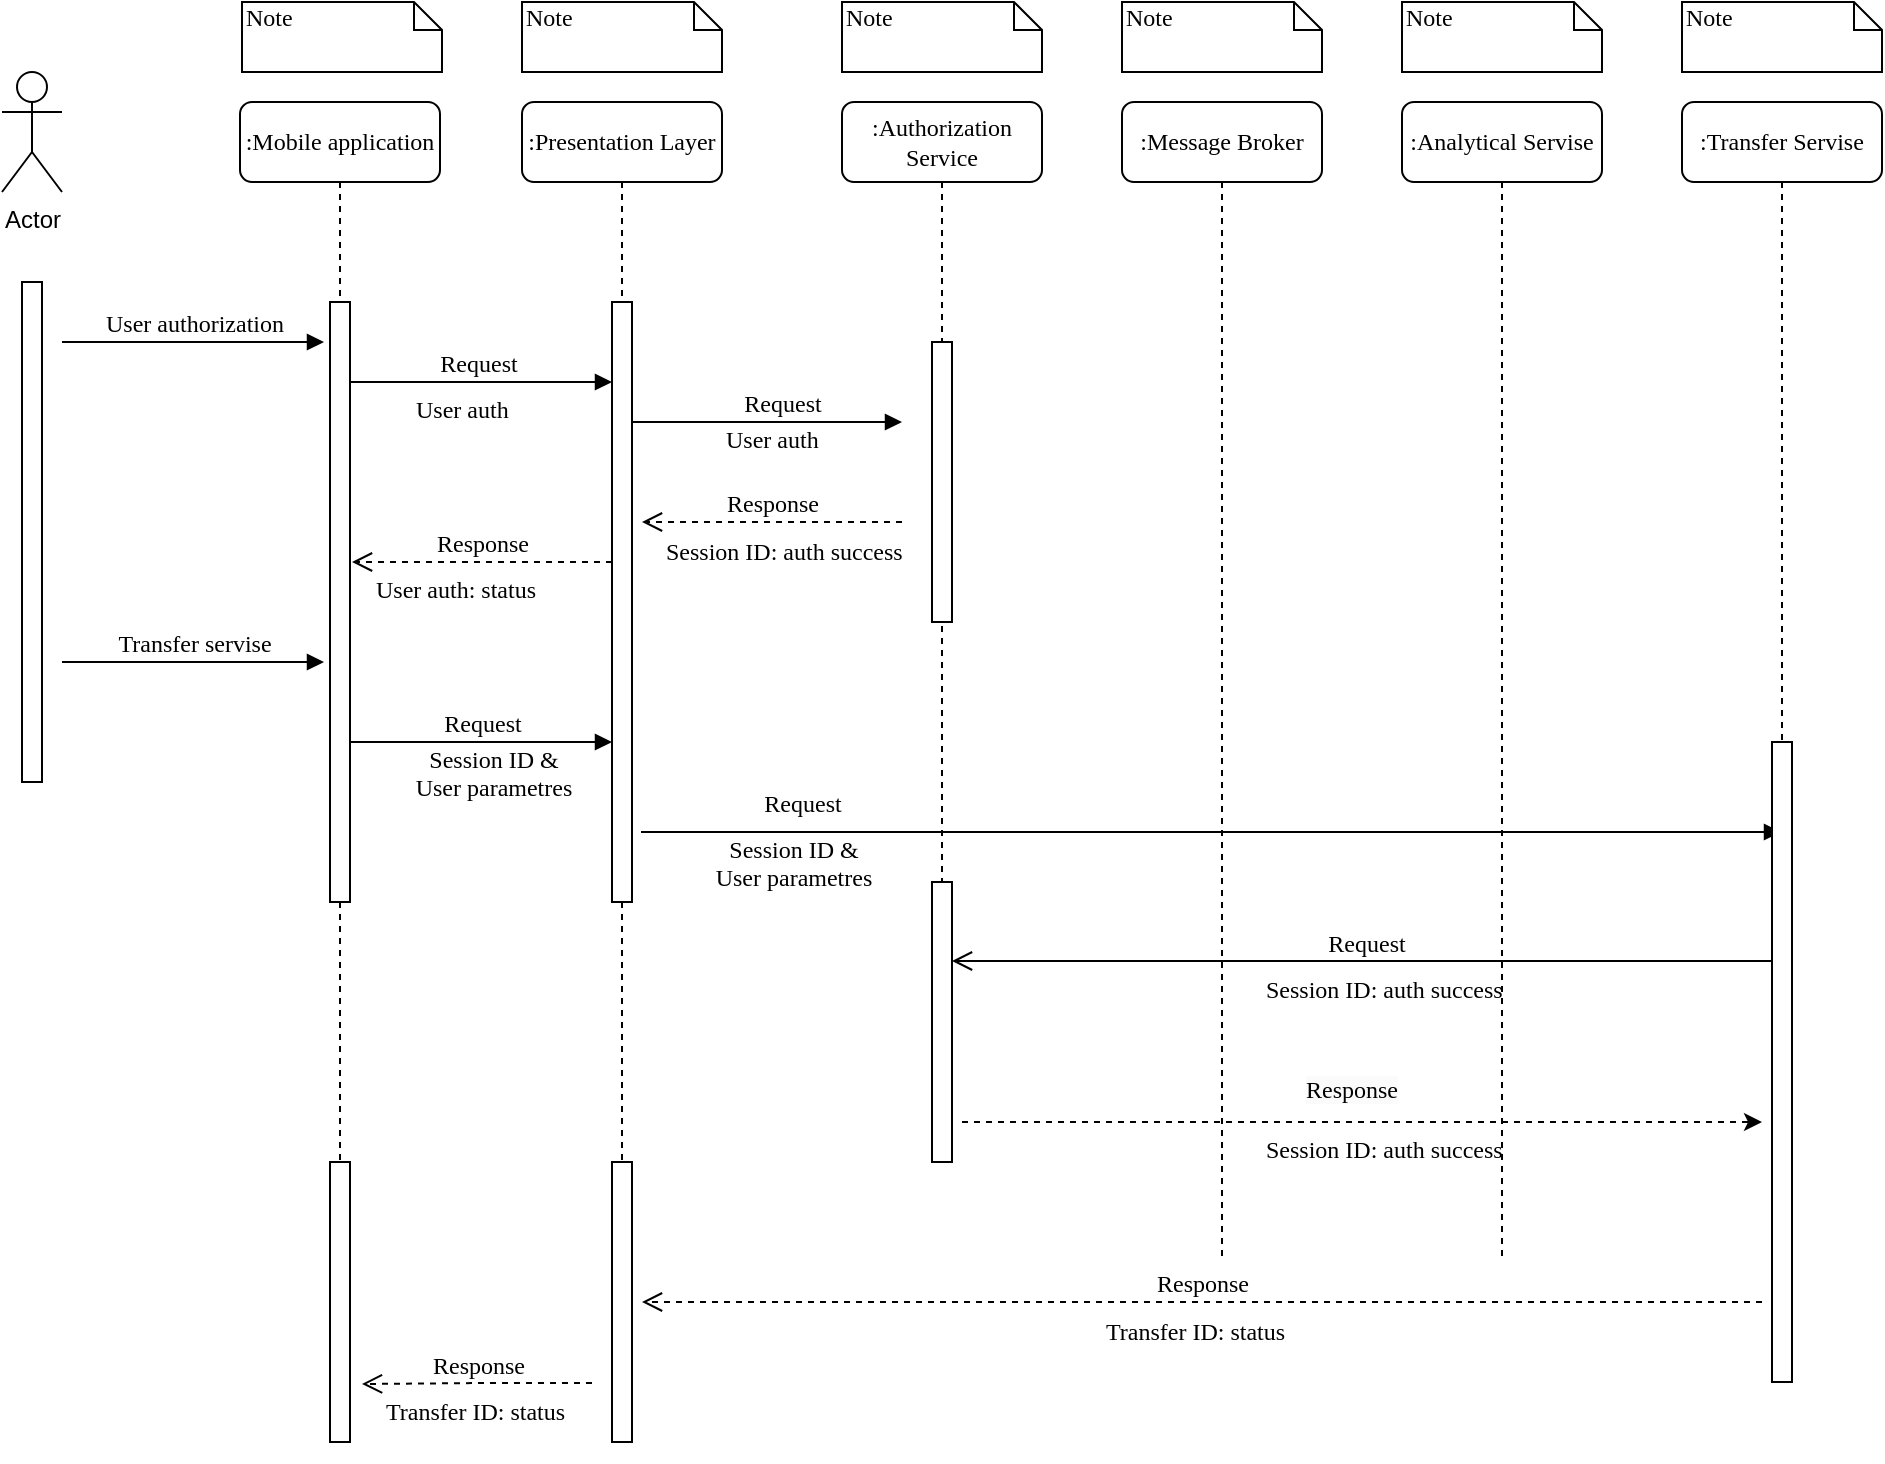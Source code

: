 <mxfile version="24.3.1" type="github" pages="2">
  <diagram name="Sequence Diagram" id="13e1069c-82ec-6db2-03f1-153e76fe0fe0">
    <mxGraphModel dx="2222" dy="761" grid="1" gridSize="10" guides="1" tooltips="1" connect="1" arrows="1" fold="1" page="1" pageScale="1" pageWidth="1100" pageHeight="850" background="none" math="0" shadow="0">
      <root>
        <mxCell id="0" />
        <mxCell id="1" parent="0" />
        <mxCell id="7baba1c4bc27f4b0-2" value=":Presentation Layer" style="shape=umlLifeline;perimeter=lifelinePerimeter;whiteSpace=wrap;html=1;container=1;collapsible=0;recursiveResize=0;outlineConnect=0;rounded=1;shadow=0;comic=0;labelBackgroundColor=none;strokeWidth=1;fontFamily=Verdana;fontSize=12;align=center;" parent="1" vertex="1">
          <mxGeometry x="240" y="80" width="100" height="670" as="geometry" />
        </mxCell>
        <mxCell id="7baba1c4bc27f4b0-10" value="" style="html=1;points=[];perimeter=orthogonalPerimeter;rounded=0;shadow=0;comic=0;labelBackgroundColor=none;strokeWidth=1;fontFamily=Verdana;fontSize=12;align=center;" parent="7baba1c4bc27f4b0-2" vertex="1">
          <mxGeometry x="45" y="100" width="10" height="300" as="geometry" />
        </mxCell>
        <mxCell id="jN_mF1JHOOw9a9R-ACRh-10" value="Request" style="html=1;verticalAlign=bottom;endArrow=block;labelBackgroundColor=none;fontFamily=Verdana;fontSize=12;edgeStyle=elbowEdgeStyle;elbow=vertical;" edge="1" parent="7baba1c4bc27f4b0-2">
          <mxGeometry x="0.007" relative="1" as="geometry">
            <mxPoint x="-90" y="140" as="sourcePoint" />
            <mxPoint x="45" y="140" as="targetPoint" />
            <mxPoint as="offset" />
          </mxGeometry>
        </mxCell>
        <mxCell id="jN_mF1JHOOw9a9R-ACRh-13" value="Response" style="html=1;verticalAlign=bottom;endArrow=open;dashed=1;endSize=8;labelBackgroundColor=none;fontFamily=Verdana;fontSize=12;edgeStyle=elbowEdgeStyle;elbow=horizontal;" edge="1" parent="7baba1c4bc27f4b0-2">
          <mxGeometry relative="1" as="geometry">
            <mxPoint x="-85" y="230" as="targetPoint" />
            <Array as="points">
              <mxPoint x="-10" y="230" />
              <mxPoint x="20" y="230" />
            </Array>
            <mxPoint x="45" y="230" as="sourcePoint" />
            <mxPoint as="offset" />
          </mxGeometry>
        </mxCell>
        <mxCell id="jN_mF1JHOOw9a9R-ACRh-14" value="&lt;div style=&quot;text-align: center;&quot;&gt;&lt;font face=&quot;Verdana&quot;&gt;User auth:&amp;nbsp;status&lt;/font&gt;&lt;/div&gt;" style="text;whiteSpace=wrap;html=1;" vertex="1" parent="7baba1c4bc27f4b0-2">
          <mxGeometry x="-75" y="230" width="110" height="30" as="geometry" />
        </mxCell>
        <mxCell id="jN_mF1JHOOw9a9R-ACRh-19" value="Request" style="html=1;verticalAlign=bottom;endArrow=block;entryX=0;entryY=0;labelBackgroundColor=none;fontFamily=Verdana;fontSize=12;edgeStyle=elbowEdgeStyle;elbow=vertical;" edge="1" parent="7baba1c4bc27f4b0-2">
          <mxGeometry x="0.008" relative="1" as="geometry">
            <mxPoint x="-86" y="320" as="sourcePoint" />
            <mxPoint x="45" y="320" as="targetPoint" />
            <mxPoint as="offset" />
          </mxGeometry>
        </mxCell>
        <mxCell id="jN_mF1JHOOw9a9R-ACRh-44" value="" style="html=1;points=[];perimeter=orthogonalPerimeter;rounded=0;shadow=0;comic=0;labelBackgroundColor=none;strokeWidth=1;fontFamily=Verdana;fontSize=12;align=center;" vertex="1" parent="7baba1c4bc27f4b0-2">
          <mxGeometry x="45" y="530" width="10" height="140" as="geometry" />
        </mxCell>
        <mxCell id="7baba1c4bc27f4b0-3" value=":Authorization Service" style="shape=umlLifeline;perimeter=lifelinePerimeter;whiteSpace=wrap;html=1;container=1;collapsible=0;recursiveResize=0;outlineConnect=0;rounded=1;shadow=0;comic=0;labelBackgroundColor=none;strokeWidth=1;fontFamily=Verdana;fontSize=12;align=center;" parent="1" vertex="1">
          <mxGeometry x="400" y="80" width="100" height="530" as="geometry" />
        </mxCell>
        <mxCell id="7baba1c4bc27f4b0-13" value="" style="html=1;points=[];perimeter=orthogonalPerimeter;rounded=0;shadow=0;comic=0;labelBackgroundColor=none;strokeWidth=1;fontFamily=Verdana;fontSize=12;align=center;" parent="7baba1c4bc27f4b0-3" vertex="1">
          <mxGeometry x="45" y="120" width="10" height="140" as="geometry" />
        </mxCell>
        <mxCell id="7baba1c4bc27f4b0-21" value="Response" style="html=1;verticalAlign=bottom;endArrow=open;dashed=1;endSize=8;labelBackgroundColor=none;fontFamily=Verdana;fontSize=12;edgeStyle=elbowEdgeStyle;elbow=horizontal;" parent="7baba1c4bc27f4b0-3" edge="1">
          <mxGeometry relative="1" as="geometry">
            <mxPoint x="-100" y="210" as="targetPoint" />
            <Array as="points">
              <mxPoint x="-25" y="210" />
              <mxPoint x="5" y="210" />
            </Array>
            <mxPoint x="30" y="210" as="sourcePoint" />
            <mxPoint as="offset" />
          </mxGeometry>
        </mxCell>
        <mxCell id="jN_mF1JHOOw9a9R-ACRh-12" value="&lt;div style=&quot;text-align: center;&quot;&gt;&lt;font face=&quot;Verdana&quot;&gt;&lt;span style=&quot;text-wrap: nowrap;&quot;&gt;Session ID: auth&amp;nbsp;&lt;/span&gt;success&lt;/font&gt;&lt;/div&gt;" style="text;whiteSpace=wrap;html=1;" vertex="1" parent="7baba1c4bc27f4b0-3">
          <mxGeometry x="-90" y="210.5" width="110" height="40" as="geometry" />
        </mxCell>
        <mxCell id="jN_mF1JHOOw9a9R-ACRh-21" value="Request" style="html=1;verticalAlign=bottom;endArrow=block;labelBackgroundColor=none;fontFamily=Verdana;fontSize=12;edgeStyle=elbowEdgeStyle;elbow=vertical;" edge="1" parent="7baba1c4bc27f4b0-3" target="7baba1c4bc27f4b0-6">
          <mxGeometry x="-0.718" y="5" relative="1" as="geometry">
            <mxPoint x="-100.5" y="365" as="sourcePoint" />
            <mxPoint x="170" y="370" as="targetPoint" />
            <mxPoint as="offset" />
          </mxGeometry>
        </mxCell>
        <mxCell id="jN_mF1JHOOw9a9R-ACRh-23" value="" style="html=1;points=[];perimeter=orthogonalPerimeter;rounded=0;shadow=0;comic=0;labelBackgroundColor=none;strokeWidth=1;fontFamily=Verdana;fontSize=12;align=center;" vertex="1" parent="7baba1c4bc27f4b0-3">
          <mxGeometry x="45" y="390" width="10" height="140" as="geometry" />
        </mxCell>
        <mxCell id="7baba1c4bc27f4b0-4" value=":Message Broker" style="shape=umlLifeline;perimeter=lifelinePerimeter;whiteSpace=wrap;html=1;container=1;collapsible=0;recursiveResize=0;outlineConnect=0;rounded=1;shadow=0;comic=0;labelBackgroundColor=none;strokeWidth=1;fontFamily=Verdana;fontSize=12;align=center;" parent="1" vertex="1">
          <mxGeometry x="540" y="80" width="100" height="580" as="geometry" />
        </mxCell>
        <mxCell id="jN_mF1JHOOw9a9R-ACRh-24" value="Request" style="html=1;verticalAlign=bottom;endArrow=open;endSize=8;labelBackgroundColor=none;fontFamily=Verdana;fontSize=12;edgeStyle=elbowEdgeStyle;elbow=horizontal;" edge="1" parent="7baba1c4bc27f4b0-4" source="7baba1c4bc27f4b0-6">
          <mxGeometry relative="1" as="geometry">
            <mxPoint x="-85" y="429.5" as="targetPoint" />
            <Array as="points">
              <mxPoint x="-10" y="429.5" />
              <mxPoint x="20" y="429.5" />
            </Array>
            <mxPoint x="45" y="429.5" as="sourcePoint" />
            <mxPoint as="offset" />
          </mxGeometry>
        </mxCell>
        <mxCell id="7baba1c4bc27f4b0-5" value=":Analytical Servise" style="shape=umlLifeline;perimeter=lifelinePerimeter;whiteSpace=wrap;html=1;container=1;collapsible=0;recursiveResize=0;outlineConnect=0;rounded=1;shadow=0;comic=0;labelBackgroundColor=none;strokeWidth=1;fontFamily=Verdana;fontSize=12;align=center;" parent="1" vertex="1">
          <mxGeometry x="680" y="80" width="100" height="580" as="geometry" />
        </mxCell>
        <mxCell id="jN_mF1JHOOw9a9R-ACRh-36" value="" style="endArrow=classic;html=1;rounded=0;dashed=1;" edge="1" parent="7baba1c4bc27f4b0-5">
          <mxGeometry width="50" height="50" relative="1" as="geometry">
            <mxPoint x="-220" y="510" as="sourcePoint" />
            <mxPoint x="180" y="510" as="targetPoint" />
          </mxGeometry>
        </mxCell>
        <mxCell id="7baba1c4bc27f4b0-6" value=":Transfer Servise" style="shape=umlLifeline;perimeter=lifelinePerimeter;whiteSpace=wrap;html=1;container=1;collapsible=0;recursiveResize=0;outlineConnect=0;rounded=1;shadow=0;comic=0;labelBackgroundColor=none;strokeWidth=1;fontFamily=Verdana;fontSize=12;align=center;" parent="1" vertex="1">
          <mxGeometry x="820" y="80" width="100" height="640.5" as="geometry" />
        </mxCell>
        <mxCell id="7baba1c4bc27f4b0-28" value="" style="html=1;points=[];perimeter=orthogonalPerimeter;rounded=0;shadow=0;comic=0;labelBackgroundColor=none;strokeWidth=1;fontFamily=Verdana;fontSize=12;align=center;" parent="7baba1c4bc27f4b0-6" vertex="1">
          <mxGeometry x="45" y="320" width="10" height="320" as="geometry" />
        </mxCell>
        <mxCell id="jN_mF1JHOOw9a9R-ACRh-39" value="Response" style="html=1;verticalAlign=bottom;endArrow=open;dashed=1;endSize=8;labelBackgroundColor=none;fontFamily=Verdana;fontSize=12;edgeStyle=elbowEdgeStyle;elbow=horizontal;" edge="1" parent="7baba1c4bc27f4b0-6">
          <mxGeometry relative="1" as="geometry">
            <mxPoint x="-520" y="600" as="targetPoint" />
            <Array as="points">
              <mxPoint x="-15" y="600" />
              <mxPoint x="15" y="600" />
            </Array>
            <mxPoint x="40" y="600" as="sourcePoint" />
            <mxPoint as="offset" />
          </mxGeometry>
        </mxCell>
        <mxCell id="7baba1c4bc27f4b0-8" value=":Mobile application" style="shape=umlLifeline;perimeter=lifelinePerimeter;whiteSpace=wrap;html=1;container=1;collapsible=0;recursiveResize=0;outlineConnect=0;rounded=1;shadow=0;comic=0;labelBackgroundColor=none;strokeWidth=1;fontFamily=Verdana;fontSize=12;align=center;" parent="1" vertex="1">
          <mxGeometry x="99" y="80" width="100" height="670" as="geometry" />
        </mxCell>
        <mxCell id="7baba1c4bc27f4b0-9" value="" style="html=1;points=[];perimeter=orthogonalPerimeter;rounded=0;shadow=0;comic=0;labelBackgroundColor=none;strokeWidth=1;fontFamily=Verdana;fontSize=12;align=center;" parent="7baba1c4bc27f4b0-8" vertex="1">
          <mxGeometry x="45" y="100" width="10" height="300" as="geometry" />
        </mxCell>
        <mxCell id="jN_mF1JHOOw9a9R-ACRh-43" value="" style="html=1;points=[];perimeter=orthogonalPerimeter;rounded=0;shadow=0;comic=0;labelBackgroundColor=none;strokeWidth=1;fontFamily=Verdana;fontSize=12;align=center;" vertex="1" parent="7baba1c4bc27f4b0-8">
          <mxGeometry x="45" y="530" width="10" height="140" as="geometry" />
        </mxCell>
        <mxCell id="7baba1c4bc27f4b0-14" value="Request" style="html=1;verticalAlign=bottom;endArrow=block;labelBackgroundColor=none;fontFamily=Verdana;fontSize=12;edgeStyle=elbowEdgeStyle;elbow=vertical;" parent="1" edge="1">
          <mxGeometry x="0.111" relative="1" as="geometry">
            <mxPoint x="295" y="240" as="sourcePoint" />
            <mxPoint x="430" y="240" as="targetPoint" />
            <mxPoint as="offset" />
          </mxGeometry>
        </mxCell>
        <mxCell id="7baba1c4bc27f4b0-40" value="Nоte" style="shape=note;whiteSpace=wrap;html=1;size=14;verticalAlign=top;align=left;spacingTop=-6;rounded=0;shadow=0;comic=0;labelBackgroundColor=none;strokeWidth=1;fontFamily=Verdana;fontSize=12" parent="1" vertex="1">
          <mxGeometry x="100" y="30" width="100" height="35" as="geometry" />
        </mxCell>
        <mxCell id="7baba1c4bc27f4b0-41" value="Note" style="shape=note;whiteSpace=wrap;html=1;size=14;verticalAlign=top;align=left;spacingTop=-6;rounded=0;shadow=0;comic=0;labelBackgroundColor=none;strokeWidth=1;fontFamily=Verdana;fontSize=12" parent="1" vertex="1">
          <mxGeometry x="240" y="30" width="100" height="35" as="geometry" />
        </mxCell>
        <mxCell id="7baba1c4bc27f4b0-42" value="Note" style="shape=note;whiteSpace=wrap;html=1;size=14;verticalAlign=top;align=left;spacingTop=-6;rounded=0;shadow=0;comic=0;labelBackgroundColor=none;strokeWidth=1;fontFamily=Verdana;fontSize=12" parent="1" vertex="1">
          <mxGeometry x="400" y="30" width="100" height="35" as="geometry" />
        </mxCell>
        <mxCell id="7baba1c4bc27f4b0-43" value="Note" style="shape=note;whiteSpace=wrap;html=1;size=14;verticalAlign=top;align=left;spacingTop=-6;rounded=0;shadow=0;comic=0;labelBackgroundColor=none;strokeWidth=1;fontFamily=Verdana;fontSize=12" parent="1" vertex="1">
          <mxGeometry x="540" y="30" width="100" height="35" as="geometry" />
        </mxCell>
        <mxCell id="7baba1c4bc27f4b0-44" value="Note" style="shape=note;whiteSpace=wrap;html=1;size=14;verticalAlign=top;align=left;spacingTop=-6;rounded=0;shadow=0;comic=0;labelBackgroundColor=none;strokeWidth=1;fontFamily=Verdana;fontSize=12" parent="1" vertex="1">
          <mxGeometry x="680" y="30" width="100" height="35" as="geometry" />
        </mxCell>
        <mxCell id="7baba1c4bc27f4b0-45" value="Note" style="shape=note;whiteSpace=wrap;html=1;size=14;verticalAlign=top;align=left;spacingTop=-6;rounded=0;shadow=0;comic=0;labelBackgroundColor=none;strokeWidth=1;fontFamily=Verdana;fontSize=12" parent="1" vertex="1">
          <mxGeometry x="820" y="30" width="100" height="35" as="geometry" />
        </mxCell>
        <mxCell id="jN_mF1JHOOw9a9R-ACRh-2" value="Actor" style="shape=umlActor;verticalLabelPosition=bottom;verticalAlign=top;html=1;outlineConnect=0;" vertex="1" parent="1">
          <mxGeometry x="-20" y="65" width="30" height="60" as="geometry" />
        </mxCell>
        <mxCell id="jN_mF1JHOOw9a9R-ACRh-8" value="" style="html=1;points=[];perimeter=orthogonalPerimeter;rounded=0;shadow=0;comic=0;labelBackgroundColor=none;strokeWidth=1;fontFamily=Verdana;fontSize=12;align=center;" vertex="1" parent="1">
          <mxGeometry x="-10" y="170" width="10" height="250" as="geometry" />
        </mxCell>
        <mxCell id="jN_mF1JHOOw9a9R-ACRh-9" value="User authorization" style="html=1;verticalAlign=bottom;endArrow=block;entryX=0;entryY=0;labelBackgroundColor=none;fontFamily=Verdana;fontSize=12;edgeStyle=elbowEdgeStyle;elbow=vertical;" edge="1" parent="1">
          <mxGeometry x="0.008" relative="1" as="geometry">
            <mxPoint x="10" y="200" as="sourcePoint" />
            <mxPoint x="141" y="200" as="targetPoint" />
            <mxPoint as="offset" />
          </mxGeometry>
        </mxCell>
        <mxCell id="jN_mF1JHOOw9a9R-ACRh-16" value="&lt;div style=&quot;text-align: center;&quot;&gt;&lt;font face=&quot;Verdana&quot;&gt;User auth&lt;/font&gt;&lt;/div&gt;" style="text;whiteSpace=wrap;html=1;" vertex="1" parent="1">
          <mxGeometry x="185" y="220" width="75" height="30" as="geometry" />
        </mxCell>
        <mxCell id="jN_mF1JHOOw9a9R-ACRh-17" value="&lt;div style=&quot;text-align: center;&quot;&gt;&lt;font face=&quot;Verdana&quot;&gt;User auth&lt;/font&gt;&lt;/div&gt;" style="text;whiteSpace=wrap;html=1;" vertex="1" parent="1">
          <mxGeometry x="340" y="235" width="75" height="30" as="geometry" />
        </mxCell>
        <mxCell id="jN_mF1JHOOw9a9R-ACRh-15" value="Transfer servise" style="html=1;verticalAlign=bottom;endArrow=block;entryX=0;entryY=0;labelBackgroundColor=none;fontFamily=Verdana;fontSize=12;edgeStyle=elbowEdgeStyle;elbow=vertical;" edge="1" parent="1">
          <mxGeometry x="0.008" relative="1" as="geometry">
            <mxPoint x="10" y="360" as="sourcePoint" />
            <mxPoint x="141" y="360" as="targetPoint" />
            <mxPoint as="offset" />
          </mxGeometry>
        </mxCell>
        <mxCell id="jN_mF1JHOOw9a9R-ACRh-20" value="&lt;div style=&quot;text-align: center;&quot;&gt;&lt;font face=&quot;Verdana&quot;&gt;Session ID &amp;amp; User&amp;nbsp;parametres&lt;/font&gt;&lt;/div&gt;" style="text;whiteSpace=wrap;html=1;" vertex="1" parent="1">
          <mxGeometry x="170" y="395" width="110" height="30" as="geometry" />
        </mxCell>
        <mxCell id="jN_mF1JHOOw9a9R-ACRh-22" value="&lt;div style=&quot;text-align: center;&quot;&gt;&lt;font face=&quot;Verdana&quot;&gt;Session ID &amp;amp; User&amp;nbsp;parametres&lt;/font&gt;&lt;/div&gt;" style="text;whiteSpace=wrap;html=1;" vertex="1" parent="1">
          <mxGeometry x="320" y="440" width="110" height="30" as="geometry" />
        </mxCell>
        <mxCell id="jN_mF1JHOOw9a9R-ACRh-25" value="&lt;div style=&quot;text-align: center;&quot;&gt;&lt;font face=&quot;Verdana&quot;&gt;&lt;span style=&quot;text-wrap: nowrap;&quot;&gt;Session ID: auth&amp;nbsp;&lt;/span&gt;success&lt;/font&gt;&lt;/div&gt;" style="text;whiteSpace=wrap;html=1;" vertex="1" parent="1">
          <mxGeometry x="610" y="510" width="110" height="40" as="geometry" />
        </mxCell>
        <mxCell id="jN_mF1JHOOw9a9R-ACRh-37" value="&lt;span style=&quot;caret-color: rgb(0, 0, 0); color: rgb(0, 0, 0); font-family: Verdana; font-size: 12px; font-style: normal; font-variant-caps: normal; font-weight: 400; letter-spacing: normal; orphans: auto; text-align: center; text-indent: 0px; text-transform: none; white-space: nowrap; widows: auto; word-spacing: 0px; -webkit-text-stroke-width: 0px; background-color: rgb(251, 251, 251); text-decoration: none; display: inline !important; float: none;&quot;&gt;Response&lt;/span&gt;" style="text;whiteSpace=wrap;html=1;" vertex="1" parent="1">
          <mxGeometry x="630" y="560" width="90" height="40" as="geometry" />
        </mxCell>
        <mxCell id="jN_mF1JHOOw9a9R-ACRh-38" value="&lt;div style=&quot;text-align: center;&quot;&gt;&lt;font face=&quot;Verdana&quot;&gt;&lt;span style=&quot;text-wrap: nowrap;&quot;&gt;Session ID: auth&amp;nbsp;&lt;/span&gt;success&lt;/font&gt;&lt;/div&gt;" style="text;whiteSpace=wrap;html=1;" vertex="1" parent="1">
          <mxGeometry x="610" y="590" width="110" height="40" as="geometry" />
        </mxCell>
        <mxCell id="jN_mF1JHOOw9a9R-ACRh-40" value="&lt;div style=&quot;text-align: center;&quot;&gt;&lt;font face=&quot;Verdana&quot;&gt;&lt;span style=&quot;text-wrap: nowrap;&quot;&gt;Transfer&amp;nbsp;ID: status&lt;/span&gt;&lt;/font&gt;&lt;/div&gt;" style="text;whiteSpace=wrap;html=1;" vertex="1" parent="1">
          <mxGeometry x="530" y="681" width="110" height="39.5" as="geometry" />
        </mxCell>
        <mxCell id="jN_mF1JHOOw9a9R-ACRh-41" value="Response" style="html=1;verticalAlign=bottom;endArrow=open;dashed=1;endSize=8;labelBackgroundColor=none;fontFamily=Verdana;fontSize=12;edgeStyle=elbowEdgeStyle;elbow=horizontal;" edge="1" parent="1">
          <mxGeometry relative="1" as="geometry">
            <mxPoint x="160" y="721" as="targetPoint" />
            <Array as="points">
              <mxPoint x="220" y="720.5" />
              <mxPoint x="250" y="720.5" />
            </Array>
            <mxPoint x="275" y="720.5" as="sourcePoint" />
            <mxPoint as="offset" />
          </mxGeometry>
        </mxCell>
        <mxCell id="jN_mF1JHOOw9a9R-ACRh-42" value="&lt;div style=&quot;text-align: center;&quot;&gt;&lt;font face=&quot;Verdana&quot;&gt;&lt;span style=&quot;text-wrap: nowrap;&quot;&gt;Transfer&amp;nbsp;ID: status&lt;/span&gt;&lt;/font&gt;&lt;/div&gt;" style="text;whiteSpace=wrap;html=1;" vertex="1" parent="1">
          <mxGeometry x="170" y="720.5" width="110" height="39.5" as="geometry" />
        </mxCell>
      </root>
    </mxGraphModel>
  </diagram>
  <diagram id="tQ7b2SkiPsuOL_pw78Y-" name="Component Diagram">
    <mxGraphModel dx="1781" dy="647" grid="1" gridSize="10" guides="1" tooltips="1" connect="1" arrows="1" fold="1" page="1" pageScale="1" pageWidth="827" pageHeight="1169" math="0" shadow="0">
      <root>
        <mxCell id="0" />
        <mxCell id="1" parent="0" />
        <mxCell id="-RSxWAtK36IpJdmTNs-X-1" value="" style="whiteSpace=wrap;html=1;aspect=fixed;" vertex="1" parent="1">
          <mxGeometry x="265" y="210" width="565" height="565" as="geometry" />
        </mxCell>
        <mxCell id="VSkli1laxXZMKJ-LMvsk-1" value="Actor" style="shape=umlActor;verticalLabelPosition=bottom;verticalAlign=top;html=1;outlineConnect=0;" vertex="1" parent="1">
          <mxGeometry x="-150" y="270" width="30" height="60" as="geometry" />
        </mxCell>
        <mxCell id="VSkli1laxXZMKJ-LMvsk-2" value="" style="endArrow=classic;html=1;rounded=0;" edge="1" parent="1" source="VSkli1laxXZMKJ-LMvsk-1" target="VSkli1laxXZMKJ-LMvsk-3">
          <mxGeometry width="50" height="50" relative="1" as="geometry">
            <mxPoint x="390" y="360" as="sourcePoint" />
            <mxPoint x="130" y="300" as="targetPoint" />
          </mxGeometry>
        </mxCell>
        <mxCell id="VSkli1laxXZMKJ-LMvsk-3" value="Mobile Application" style="rounded=0;whiteSpace=wrap;html=1;" vertex="1" parent="1">
          <mxGeometry x="-80" y="270" width="120" height="60" as="geometry" />
        </mxCell>
        <mxCell id="ZyK4-riSdh7SZEyjwcEW-13" value="" style="edgeStyle=elbowEdgeStyle;rounded=0;orthogonalLoop=1;jettySize=auto;html=1;elbow=vertical;startArrow=box;startFill=0;endArrow=box;endFill=0;" edge="1" parent="1" source="-RSxWAtK36IpJdmTNs-X-2" target="AR3cRKDqpMXwV15_DcWX-3">
          <mxGeometry relative="1" as="geometry" />
        </mxCell>
        <mxCell id="-RSxWAtK36IpJdmTNs-X-2" value="Presentation Layer" style="rounded=0;whiteSpace=wrap;html=1;" vertex="1" parent="1">
          <mxGeometry x="310" y="270" width="120" height="60" as="geometry" />
        </mxCell>
        <mxCell id="-RSxWAtK36IpJdmTNs-X-3" value="&lt;span style=&quot;font-family: Verdana;&quot;&gt;Authorization Service&lt;/span&gt;" style="rounded=0;whiteSpace=wrap;html=1;" vertex="1" parent="1">
          <mxGeometry x="490" y="270" width="120" height="60" as="geometry" />
        </mxCell>
        <mxCell id="AR3cRKDqpMXwV15_DcWX-1" value="&lt;span style=&quot;font-family: Verdana;&quot;&gt;Analytical Servise&lt;/span&gt;" style="rounded=0;whiteSpace=wrap;html=1;" vertex="1" parent="1">
          <mxGeometry x="480" y="510" width="120" height="60" as="geometry" />
        </mxCell>
        <mxCell id="AR3cRKDqpMXwV15_DcWX-2" value="&lt;span style=&quot;font-family: Verdana;&quot;&gt;Transfer Servise&lt;/span&gt;" style="rounded=0;whiteSpace=wrap;html=1;" vertex="1" parent="1">
          <mxGeometry x="480" y="400" width="120" height="60" as="geometry" />
        </mxCell>
        <mxCell id="AR3cRKDqpMXwV15_DcWX-3" value="&lt;span style=&quot;font-family: Verdana;&quot;&gt;Message Broker&lt;/span&gt;" style="rounded=0;whiteSpace=wrap;html=1;" vertex="1" parent="1">
          <mxGeometry x="310" y="400" width="120" height="60" as="geometry" />
        </mxCell>
        <mxCell id="ZyK4-riSdh7SZEyjwcEW-1" value="Bank Subsystem" style="text;html=1;align=center;verticalAlign=middle;whiteSpace=wrap;rounded=0;" vertex="1" parent="1">
          <mxGeometry x="310" y="220" width="60" height="30" as="geometry" />
        </mxCell>
        <mxCell id="ZyK4-riSdh7SZEyjwcEW-11" value="" style="edgeStyle=orthogonalEdgeStyle;rounded=0;orthogonalLoop=1;jettySize=auto;html=1;dashed=1;" edge="1" parent="1" source="ZyK4-riSdh7SZEyjwcEW-6" target="ZyK4-riSdh7SZEyjwcEW-9">
          <mxGeometry relative="1" as="geometry" />
        </mxCell>
        <mxCell id="ZyK4-riSdh7SZEyjwcEW-6" value="Gateway" style="rounded=0;whiteSpace=wrap;html=1;" vertex="1" parent="1">
          <mxGeometry x="90" y="270" width="120" height="60" as="geometry" />
        </mxCell>
        <mxCell id="ZyK4-riSdh7SZEyjwcEW-10" value="" style="edgeStyle=orthogonalEdgeStyle;rounded=0;orthogonalLoop=1;jettySize=auto;html=1;entryX=0;entryY=0.5;entryDx=0;entryDy=0;" edge="1" parent="1" source="VSkli1laxXZMKJ-LMvsk-3" target="ZyK4-riSdh7SZEyjwcEW-6">
          <mxGeometry relative="1" as="geometry">
            <mxPoint x="50" y="300" as="sourcePoint" />
            <mxPoint x="100" y="300" as="targetPoint" />
          </mxGeometry>
        </mxCell>
        <mxCell id="ZyK4-riSdh7SZEyjwcEW-12" value="" style="edgeStyle=orthogonalEdgeStyle;rounded=0;orthogonalLoop=1;jettySize=auto;html=1;dashed=1;" edge="1" parent="1" source="ZyK4-riSdh7SZEyjwcEW-9" target="-RSxWAtK36IpJdmTNs-X-2">
          <mxGeometry relative="1" as="geometry" />
        </mxCell>
        <mxCell id="ZyK4-riSdh7SZEyjwcEW-9" value="" style="whiteSpace=wrap;html=1;aspect=fixed;" vertex="1" parent="1">
          <mxGeometry x="250" y="290" width="20" height="20" as="geometry" />
        </mxCell>
        <mxCell id="ZyK4-riSdh7SZEyjwcEW-14" value="" style="edgeStyle=elbowEdgeStyle;rounded=0;orthogonalLoop=1;jettySize=auto;html=1;elbow=vertical;startArrow=box;startFill=0;endArrow=box;endFill=0;exitX=1;exitY=0.5;exitDx=0;exitDy=0;entryX=0;entryY=0.5;entryDx=0;entryDy=0;" edge="1" parent="1" source="-RSxWAtK36IpJdmTNs-X-2" target="-RSxWAtK36IpJdmTNs-X-3">
          <mxGeometry relative="1" as="geometry">
            <mxPoint x="380" y="340" as="sourcePoint" />
            <mxPoint x="380" y="410" as="targetPoint" />
          </mxGeometry>
        </mxCell>
        <mxCell id="ZyK4-riSdh7SZEyjwcEW-15" value="" style="edgeStyle=elbowEdgeStyle;rounded=0;orthogonalLoop=1;jettySize=auto;html=1;elbow=vertical;startArrow=box;startFill=0;endArrow=box;endFill=0;exitX=1;exitY=0.5;exitDx=0;exitDy=0;entryX=0;entryY=0.5;entryDx=0;entryDy=0;" edge="1" parent="1" source="AR3cRKDqpMXwV15_DcWX-3" target="AR3cRKDqpMXwV15_DcWX-2">
          <mxGeometry relative="1" as="geometry">
            <mxPoint x="440" y="310" as="sourcePoint" />
            <mxPoint x="500" y="310" as="targetPoint" />
          </mxGeometry>
        </mxCell>
        <mxCell id="ZyK4-riSdh7SZEyjwcEW-16" value="" style="endArrow=classic;html=1;rounded=0;dashed=1;" edge="1" parent="1">
          <mxGeometry width="50" height="50" relative="1" as="geometry">
            <mxPoint x="430" y="430" as="sourcePoint" />
            <mxPoint x="460" y="300" as="targetPoint" />
          </mxGeometry>
        </mxCell>
        <mxCell id="ZyK4-riSdh7SZEyjwcEW-17" value="" style="endArrow=classic;html=1;rounded=0;dashed=1;" edge="1" parent="1">
          <mxGeometry width="50" height="50" relative="1" as="geometry">
            <mxPoint x="480" y="430" as="sourcePoint" />
            <mxPoint x="460" y="300" as="targetPoint" />
          </mxGeometry>
        </mxCell>
        <mxCell id="ZyK4-riSdh7SZEyjwcEW-18" value="" style="endArrow=classic;html=1;rounded=0;dashed=1;exitX=0;exitY=0.5;exitDx=0;exitDy=0;" edge="1" parent="1" source="AR3cRKDqpMXwV15_DcWX-1">
          <mxGeometry width="50" height="50" relative="1" as="geometry">
            <mxPoint x="490" y="440" as="sourcePoint" />
            <mxPoint x="460" y="300" as="targetPoint" />
          </mxGeometry>
        </mxCell>
        <mxCell id="ZyK4-riSdh7SZEyjwcEW-19" value="" style="endArrow=classic;html=1;rounded=0;dashed=1;" edge="1" parent="1">
          <mxGeometry width="50" height="50" relative="1" as="geometry">
            <mxPoint x="480" y="540" as="sourcePoint" />
            <mxPoint x="460" y="430" as="targetPoint" />
          </mxGeometry>
        </mxCell>
        <mxCell id="ZyK4-riSdh7SZEyjwcEW-20" value="" style="endArrow=classic;html=1;rounded=0;dashed=1;" edge="1" parent="1">
          <mxGeometry width="50" height="50" relative="1" as="geometry">
            <mxPoint x="430" y="310" as="sourcePoint" />
            <mxPoint x="460" y="430" as="targetPoint" />
          </mxGeometry>
        </mxCell>
      </root>
    </mxGraphModel>
  </diagram>
</mxfile>

